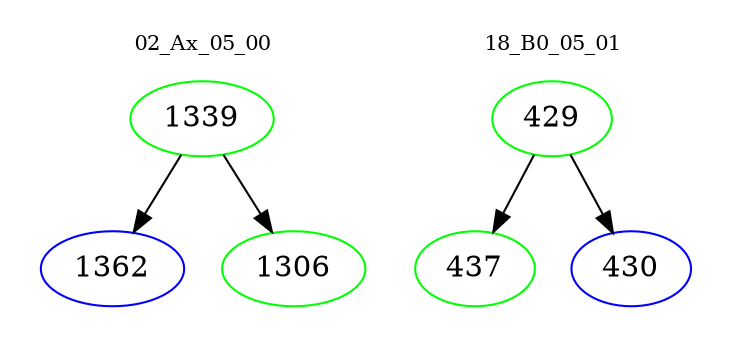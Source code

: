 digraph{
subgraph cluster_0 {
color = white
label = "02_Ax_05_00";
fontsize=10;
T0_1339 [label="1339", color="green"]
T0_1339 -> T0_1362 [color="black"]
T0_1362 [label="1362", color="blue"]
T0_1339 -> T0_1306 [color="black"]
T0_1306 [label="1306", color="green"]
}
subgraph cluster_1 {
color = white
label = "18_B0_05_01";
fontsize=10;
T1_429 [label="429", color="green"]
T1_429 -> T1_437 [color="black"]
T1_437 [label="437", color="green"]
T1_429 -> T1_430 [color="black"]
T1_430 [label="430", color="blue"]
}
}
